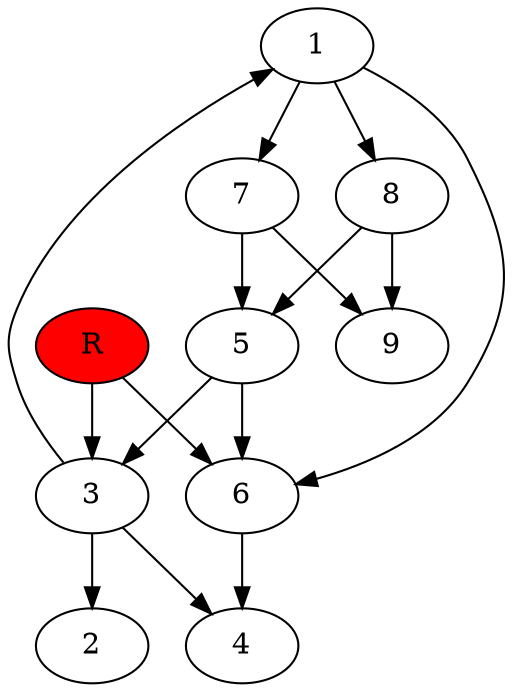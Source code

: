 digraph prb30339 {
	1
	2
	3
	4
	5
	6
	7
	8
	R [fillcolor="#ff0000" style=filled]
	1 -> 6
	1 -> 7
	1 -> 8
	3 -> 1
	3 -> 2
	3 -> 4
	5 -> 3
	5 -> 6
	6 -> 4
	7 -> 5
	7 -> 9
	8 -> 5
	8 -> 9
	R -> 3
	R -> 6
}
